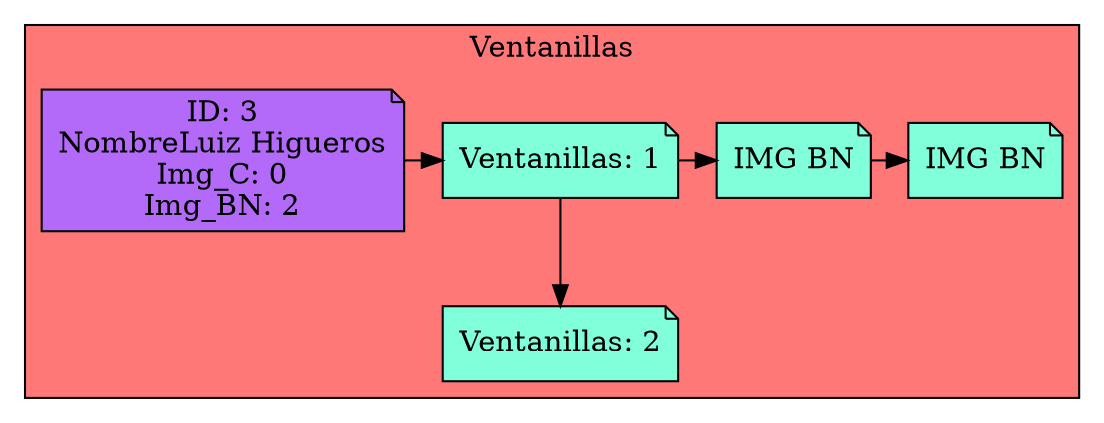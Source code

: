 digraph L {
node[shape=note fillcolor="#A181FF" style =filled]
subgraph cluster_p{
    label= " Ventanillas "
    bgcolor = "#FF7878"
Nodo1192171522[label="Ventanillas: 1",fillcolor="#81FFDA",group=1]
Nodo1661081225[label="Ventanillas: 2",fillcolor="#81FFDA",group=2]

Nodo1192171522 -> Nodo1661081225

Cliente1699679644[label="ID: 3
NombreLuiz Higueros
Img_C: 0
Img_BN: 2",fillcolor="#B36AF9",group=1]
Cliente1699679644-> Nodo1192171522
Nodo1219402581[label="IMG BN",fillcolor="#81FFDA"]
Nodo1664439369[label="IMG BN",fillcolor="#81FFDA"]
Nodo1219402581 -> Nodo1664439369

Nodo1192171522 -> Nodo1219402581

{rank=same;Nodo1192171522,Cliente1699679644,Nodo1219402581,Nodo1664439369}
{rank=same;Nodo1661081225}}}